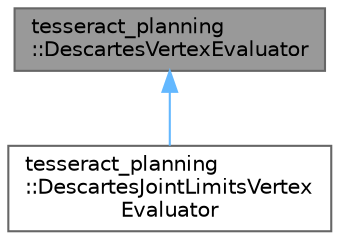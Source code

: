 digraph "tesseract_planning::DescartesVertexEvaluator"
{
 // LATEX_PDF_SIZE
  bgcolor="transparent";
  edge [fontname=Helvetica,fontsize=10,labelfontname=Helvetica,labelfontsize=10];
  node [fontname=Helvetica,fontsize=10,shape=box,height=0.2,width=0.4];
  Node1 [label="tesseract_planning\l::DescartesVertexEvaluator",height=0.2,width=0.4,color="gray40", fillcolor="grey60", style="filled", fontcolor="black",tooltip=" "];
  Node1 -> Node2 [dir="back",color="steelblue1",style="solid"];
  Node2 [label="tesseract_planning\l::DescartesJointLimitsVertex\lEvaluator",height=0.2,width=0.4,color="gray40", fillcolor="white", style="filled",URL="$df/d98/classtesseract__planning_1_1DescartesJointLimitsVertexEvaluator.html",tooltip=" "];
}
